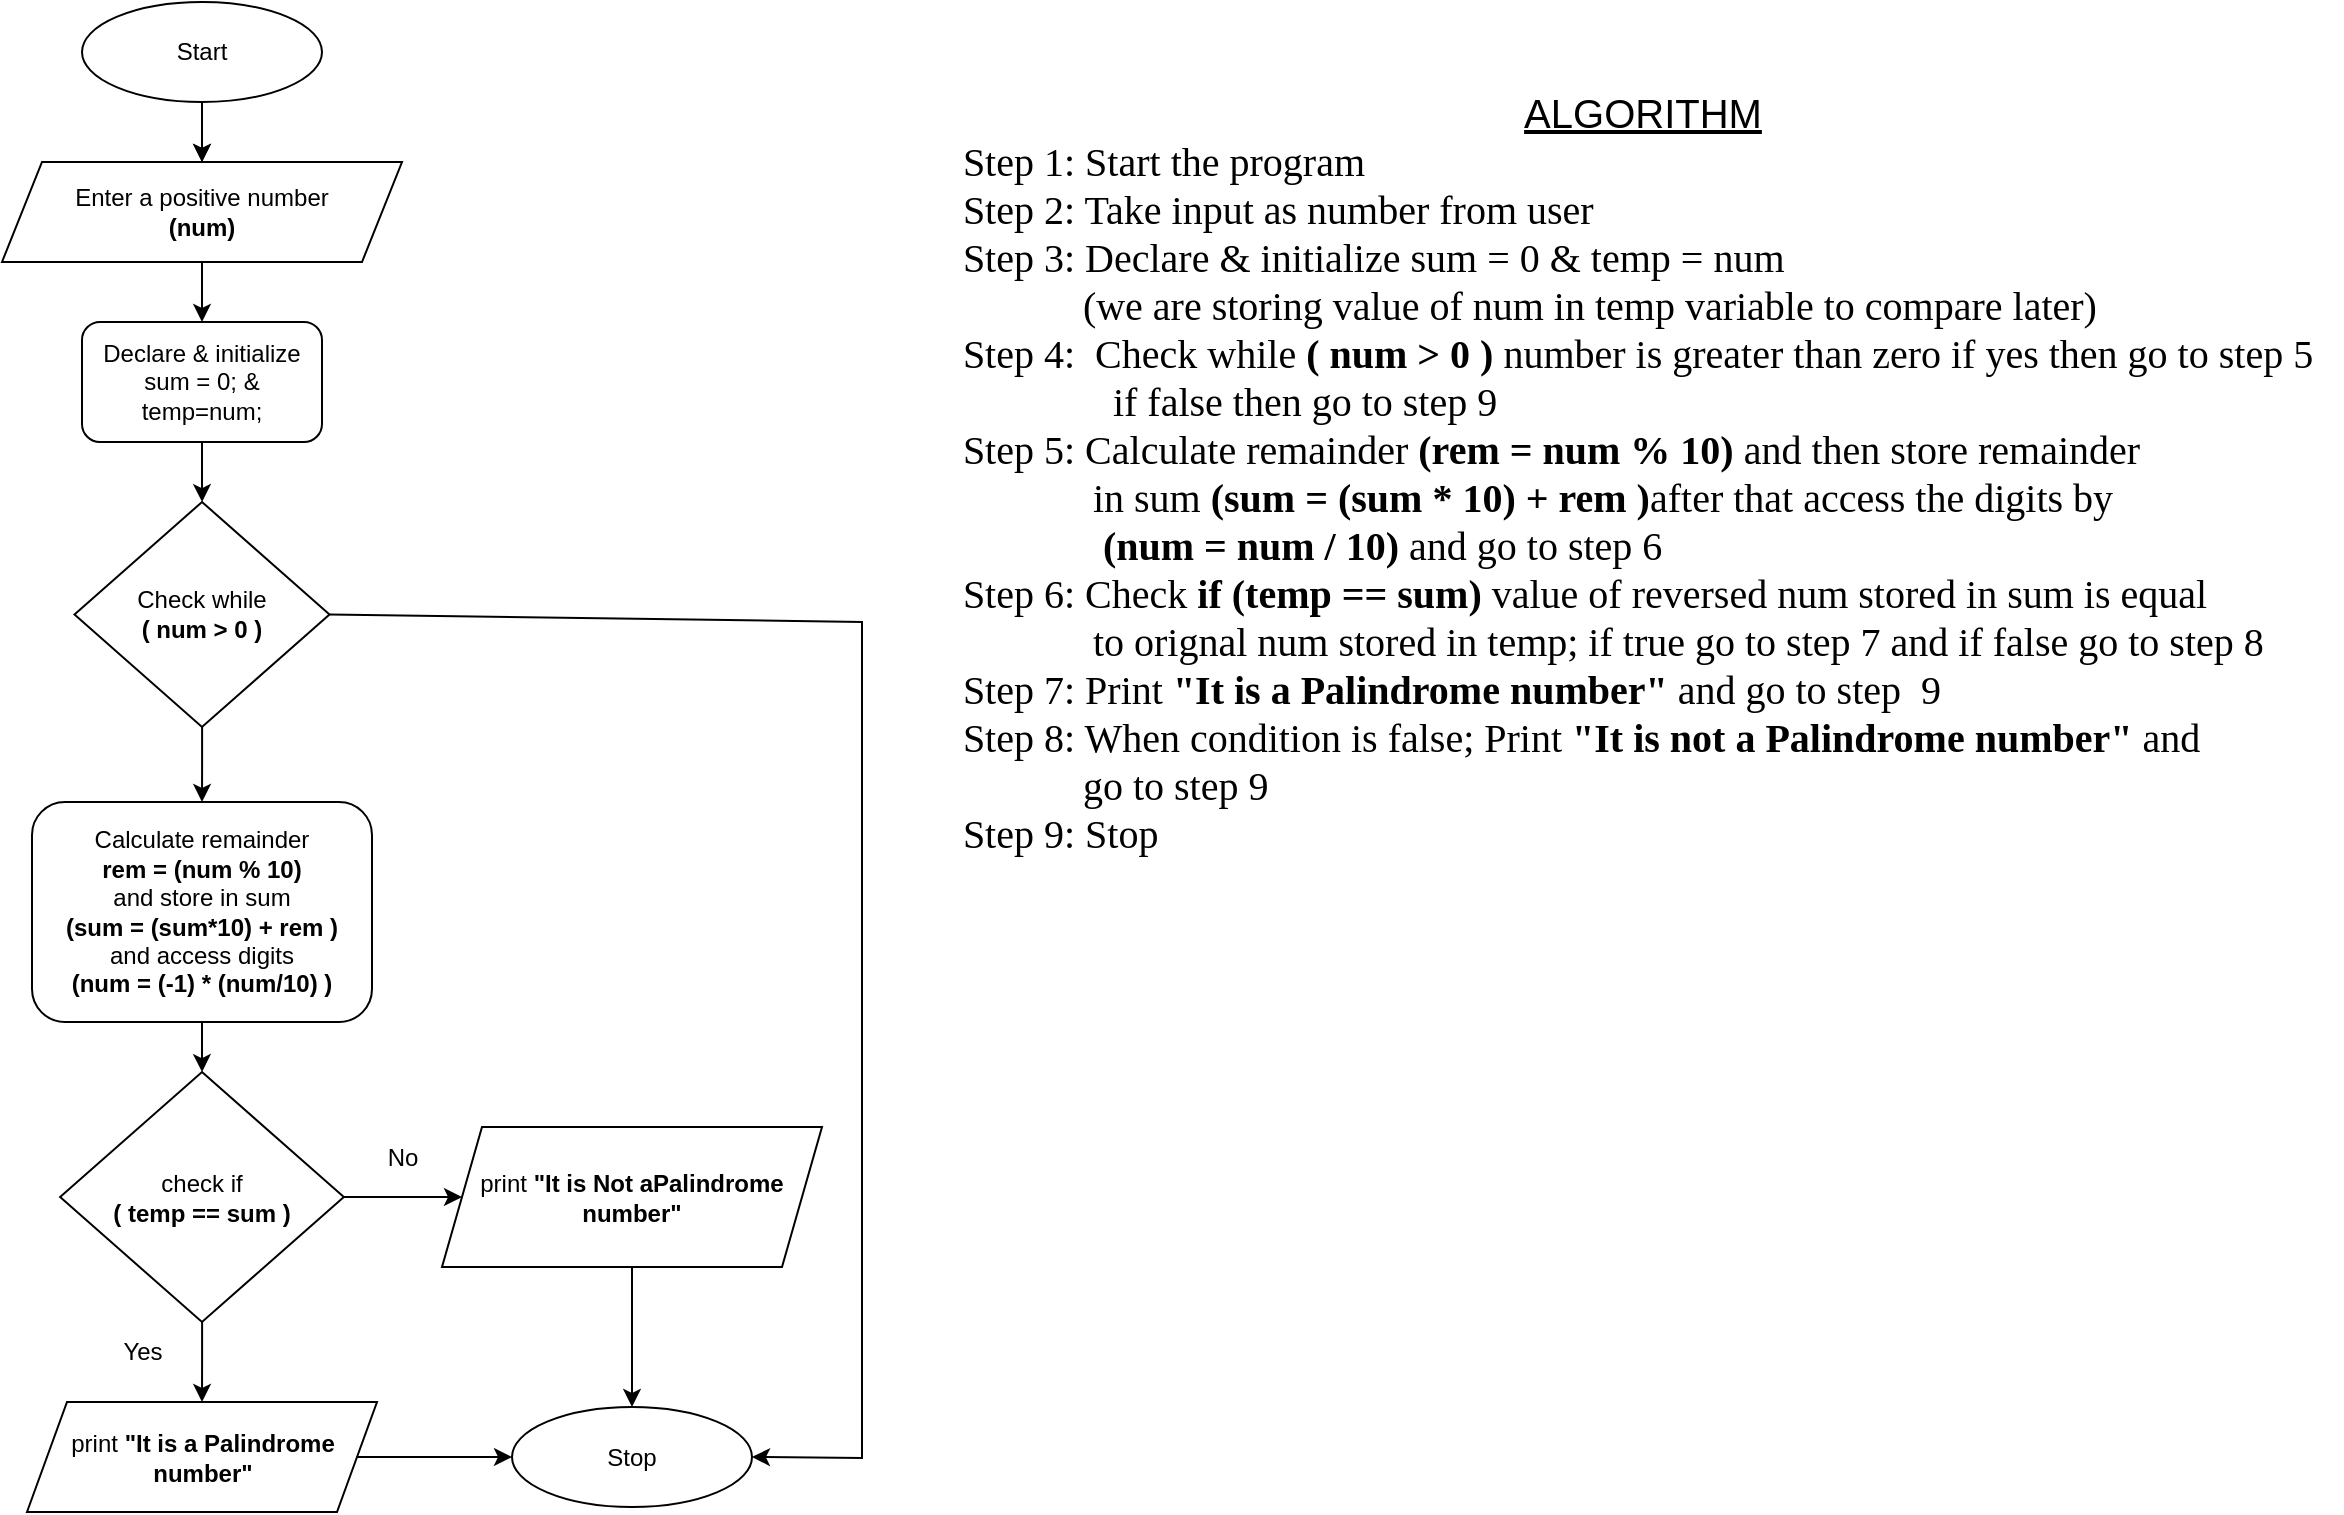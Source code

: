 <mxfile version="20.3.0" type="device"><diagram id="C5RBs43oDa-KdzZeNtuy" name="Page-1"><mxGraphModel dx="1038" dy="649" grid="1" gridSize="10" guides="1" tooltips="1" connect="1" arrows="1" fold="1" page="1" pageScale="1" pageWidth="827" pageHeight="1169" math="0" shadow="0"><root><mxCell id="WIyWlLk6GJQsqaUBKTNV-0"/><mxCell id="WIyWlLk6GJQsqaUBKTNV-1" parent="WIyWlLk6GJQsqaUBKTNV-0"/><mxCell id="WIyWlLk6GJQsqaUBKTNV-2" value="" style="rounded=0;html=1;jettySize=auto;orthogonalLoop=1;fontSize=11;endArrow=block;endFill=0;endSize=8;strokeWidth=1;shadow=0;labelBackgroundColor=none;edgeStyle=orthogonalEdgeStyle;" parent="WIyWlLk6GJQsqaUBKTNV-1" edge="1"><mxGeometry relative="1" as="geometry"><mxPoint x="130" y="70" as="sourcePoint"/><mxPoint x="130" y="110" as="targetPoint"/></mxGeometry></mxCell><mxCell id="svUJ43ATGJsY_IM7T3oH-1" style="edgeStyle=orthogonalEdgeStyle;rounded=0;orthogonalLoop=1;jettySize=auto;html=1;" parent="WIyWlLk6GJQsqaUBKTNV-1" source="lYnoROZ3ggJXZiapQa3B-0" edge="1"><mxGeometry relative="1" as="geometry"><mxPoint x="130" y="140" as="targetPoint"/></mxGeometry></mxCell><mxCell id="zpiuxmPWhVhFWl6hXvAm-3" value="" style="edgeStyle=orthogonalEdgeStyle;rounded=0;orthogonalLoop=1;jettySize=auto;html=1;" parent="WIyWlLk6GJQsqaUBKTNV-1" source="lYnoROZ3ggJXZiapQa3B-0" edge="1"><mxGeometry relative="1" as="geometry"><mxPoint x="130" y="220" as="targetPoint"/></mxGeometry></mxCell><mxCell id="lYnoROZ3ggJXZiapQa3B-0" value="Enter a positive number &lt;br&gt;&lt;b&gt;(num)&lt;/b&gt;" style="shape=parallelogram;perimeter=parallelogramPerimeter;whiteSpace=wrap;html=1;fixedSize=1;" parent="WIyWlLk6GJQsqaUBKTNV-1" vertex="1"><mxGeometry x="30" y="140" width="200" height="50" as="geometry"/></mxCell><mxCell id="svUJ43ATGJsY_IM7T3oH-0" value="" style="edgeStyle=orthogonalEdgeStyle;rounded=0;orthogonalLoop=1;jettySize=auto;html=1;" parent="WIyWlLk6GJQsqaUBKTNV-1" source="lYnoROZ3ggJXZiapQa3B-2" edge="1"><mxGeometry relative="1" as="geometry"><mxPoint x="130" y="140" as="targetPoint"/></mxGeometry></mxCell><mxCell id="lYnoROZ3ggJXZiapQa3B-2" value="Start" style="ellipse;whiteSpace=wrap;html=1;" parent="WIyWlLk6GJQsqaUBKTNV-1" vertex="1"><mxGeometry x="70" y="60" width="120" height="50" as="geometry"/></mxCell><mxCell id="iXhg-Dmxnr5Got1JAh_S-0" value="&lt;font style=&quot;font-size: 20px;&quot;&gt;&lt;u&gt;ALGORITHM&lt;/u&gt;&lt;br&gt;&lt;div style=&quot;text-align: left;&quot;&gt;&lt;span style=&quot;background-color: initial;&quot;&gt;&lt;font style=&quot;font-size: 20px;&quot; face=&quot;Times New Roman&quot;&gt;Step 1: Start the program&lt;/font&gt;&lt;/span&gt;&lt;/div&gt;&lt;div style=&quot;text-align: left;&quot;&gt;&lt;span style=&quot;background-color: initial;&quot;&gt;&lt;font style=&quot;font-size: 20px;&quot; face=&quot;Times New Roman&quot;&gt;Step 2: Take input as number from user&amp;nbsp;&lt;/font&gt;&lt;/span&gt;&lt;/div&gt;&lt;div style=&quot;text-align: left;&quot;&gt;&lt;span style=&quot;background-color: initial;&quot;&gt;&lt;font style=&quot;font-size: 20px;&quot; face=&quot;Times New Roman&quot;&gt;Step 3: Declare &amp;amp; initialize sum = 0 &amp;amp; temp = num&amp;nbsp;&lt;/font&gt;&lt;/span&gt;&lt;/div&gt;&lt;div style=&quot;text-align: left;&quot;&gt;&lt;span style=&quot;background-color: initial;&quot;&gt;&lt;font style=&quot;font-size: 20px;&quot; face=&quot;Times New Roman&quot;&gt;&amp;nbsp; &amp;nbsp; &amp;nbsp; &amp;nbsp; &amp;nbsp; &amp;nbsp; (we are storing value of num in temp variable to compare later)&lt;/font&gt;&lt;/span&gt;&lt;/div&gt;&lt;div style=&quot;text-align: left;&quot;&gt;&lt;span style=&quot;background-color: initial;&quot;&gt;&lt;font style=&quot;font-size: 20px;&quot; face=&quot;Times New Roman&quot;&gt;Step 4:&amp;nbsp; Check while &lt;b&gt;( num &amp;gt; 0 ) &lt;/b&gt;number is greater than zero&amp;nbsp;if yes then go to step 5&amp;nbsp;&lt;/font&gt;&lt;/span&gt;&lt;/div&gt;&lt;div style=&quot;text-align: left;&quot;&gt;&lt;span style=&quot;background-color: initial;&quot;&gt;&lt;font style=&quot;font-size: 20px;&quot; face=&quot;Times New Roman&quot;&gt;&amp;nbsp; &amp;nbsp; &amp;nbsp; &amp;nbsp; &amp;nbsp; &amp;nbsp; &amp;nbsp; &amp;nbsp;if false then go to step 9&lt;/font&gt;&lt;/span&gt;&lt;/div&gt;&lt;div style=&quot;text-align: left;&quot;&gt;&lt;span style=&quot;font-family: &amp;quot;Times New Roman&amp;quot;; background-color: initial;&quot;&gt;Step 5: Calculate remainder&lt;b&gt; (rem = num % 10)&lt;/b&gt; and then store remainder&amp;nbsp;&lt;/span&gt;&lt;/div&gt;&lt;div style=&quot;text-align: left;&quot;&gt;&lt;span style=&quot;font-family: &amp;quot;Times New Roman&amp;quot;; background-color: initial;&quot;&gt;&amp;nbsp; &amp;nbsp; &amp;nbsp; &amp;nbsp; &amp;nbsp; &amp;nbsp; &amp;nbsp;in sum &lt;b&gt;(sum = (sum * 10) + rem )&lt;/b&gt;after that access&amp;nbsp;&lt;/span&gt;&lt;span style=&quot;background-color: initial; font-family: &amp;quot;Times New Roman&amp;quot;;&quot;&gt;the digits by&amp;nbsp;&lt;/span&gt;&lt;/div&gt;&lt;div style=&quot;text-align: left;&quot;&gt;&lt;span style=&quot;background-color: initial; font-family: &amp;quot;Times New Roman&amp;quot;;&quot;&gt;&amp;nbsp; &amp;nbsp; &amp;nbsp; &amp;nbsp; &amp;nbsp; &amp;nbsp; &amp;nbsp; &lt;b&gt;(num = num / 10)&lt;/b&gt; and go to step 6&lt;/span&gt;&lt;/div&gt;&lt;div style=&quot;text-align: left;&quot;&gt;&lt;div&gt;&lt;span style=&quot;background-color: initial;&quot;&gt;&lt;font face=&quot;Times New Roman&quot;&gt;Step 6: Check&amp;nbsp;&lt;b&gt;if (temp == sum)&amp;nbsp;&lt;/b&gt;value of reversed num stored in sum is equal&lt;/font&gt;&lt;/span&gt;&lt;/div&gt;&lt;div&gt;&lt;span style=&quot;background-color: initial;&quot;&gt;&lt;font face=&quot;Times New Roman&quot;&gt;&amp;nbsp; &amp;nbsp; &amp;nbsp; &amp;nbsp; &amp;nbsp; &amp;nbsp; &amp;nbsp;to orignal num stored in temp; if true go to step 7&amp;nbsp;&lt;/font&gt;&lt;/span&gt;&lt;span style=&quot;font-family: &amp;quot;Times New Roman&amp;quot;; background-color: initial;&quot;&gt;and if false go to step 8&lt;/span&gt;&lt;/div&gt;&lt;/div&gt;&lt;div style=&quot;text-align: left;&quot;&gt;&lt;span style=&quot;font-family: &amp;quot;Times New Roman&amp;quot;; background-color: initial;&quot;&gt;Step 7: Print &lt;b&gt;&quot;It is a Palindrome number&quot;&lt;/b&gt; and go to step&amp;nbsp; 9&lt;/span&gt;&lt;/div&gt;&lt;div style=&quot;text-align: left;&quot;&gt;&lt;span style=&quot;font-family: &amp;quot;Times New Roman&amp;quot;;&quot;&gt;Step 8: When condition is false; Print&amp;nbsp;&lt;/span&gt;&lt;b style=&quot;font-family: &amp;quot;Times New Roman&amp;quot;;&quot;&gt;&quot;It is not a Palindrome number&quot;&lt;/b&gt;&lt;span style=&quot;font-family: &amp;quot;Times New Roman&amp;quot;;&quot;&gt;&amp;nbsp;and&amp;nbsp;&lt;/span&gt;&lt;/div&gt;&lt;div style=&quot;text-align: left;&quot;&gt;&lt;span style=&quot;font-family: &amp;quot;Times New Roman&amp;quot;;&quot;&gt;&amp;nbsp; &amp;nbsp; &amp;nbsp; &amp;nbsp; &amp;nbsp; &amp;nbsp; go to step 9&amp;nbsp;&lt;/span&gt;&lt;font style=&quot;font-size: 20px;&quot; face=&quot;Times New Roman&quot;&gt;&lt;br&gt;&lt;/font&gt;&lt;/div&gt;&lt;div style=&quot;text-align: left;&quot;&gt;&lt;font face=&quot;Times New Roman&quot;&gt;Step 9: Stop&lt;/font&gt;&lt;/div&gt;&lt;/font&gt;" style="text;html=1;resizable=0;autosize=1;align=center;verticalAlign=middle;points=[];fillColor=none;strokeColor=none;rounded=0;" parent="WIyWlLk6GJQsqaUBKTNV-1" vertex="1"><mxGeometry x="500" y="90" width="700" height="410" as="geometry"/></mxCell><mxCell id="UlbeSJTGJ3l-3Z-Dk4IU-10" value="Stop" style="ellipse;whiteSpace=wrap;html=1;" parent="WIyWlLk6GJQsqaUBKTNV-1" vertex="1"><mxGeometry x="285" y="762.5" width="120" height="50" as="geometry"/></mxCell><mxCell id="5qOaIKaN-e-1oTjeFCpJ-3" value="" style="edgeStyle=orthogonalEdgeStyle;rounded=0;orthogonalLoop=1;jettySize=auto;html=1;" edge="1" parent="WIyWlLk6GJQsqaUBKTNV-1" source="TC1N3j2vx5mhaeoMAu-Z-3" target="Fh8SnhwaVRI0DA4Df8RF-9"><mxGeometry relative="1" as="geometry"/></mxCell><mxCell id="TC1N3j2vx5mhaeoMAu-Z-3" value="Check while&lt;br&gt;&lt;b&gt;( num &amp;gt; 0 )&lt;/b&gt;" style="rhombus;whiteSpace=wrap;html=1;" parent="WIyWlLk6GJQsqaUBKTNV-1" vertex="1"><mxGeometry x="66.25" y="310" width="127.5" height="112.5" as="geometry"/></mxCell><mxCell id="5qOaIKaN-e-1oTjeFCpJ-5" value="" style="edgeStyle=orthogonalEdgeStyle;rounded=0;orthogonalLoop=1;jettySize=auto;html=1;" edge="1" parent="WIyWlLk6GJQsqaUBKTNV-1" source="zpiuxmPWhVhFWl6hXvAm-7" target="Fh8SnhwaVRI0DA4Df8RF-4"><mxGeometry relative="1" as="geometry"/></mxCell><mxCell id="5qOaIKaN-e-1oTjeFCpJ-7" value="" style="edgeStyle=orthogonalEdgeStyle;rounded=0;orthogonalLoop=1;jettySize=auto;html=1;" edge="1" parent="WIyWlLk6GJQsqaUBKTNV-1" source="zpiuxmPWhVhFWl6hXvAm-7" target="5qOaIKaN-e-1oTjeFCpJ-6"><mxGeometry relative="1" as="geometry"/></mxCell><mxCell id="zpiuxmPWhVhFWl6hXvAm-7" value="check if&lt;br&gt;&lt;b&gt;( temp == sum )&lt;/b&gt;" style="rhombus;whiteSpace=wrap;html=1;" parent="WIyWlLk6GJQsqaUBKTNV-1" vertex="1"><mxGeometry x="59.06" y="595" width="141.87" height="125" as="geometry"/></mxCell><mxCell id="zpiuxmPWhVhFWl6hXvAm-17" value="Yes" style="text;html=1;resizable=0;autosize=1;align=center;verticalAlign=middle;points=[];fillColor=none;strokeColor=none;rounded=0;" parent="WIyWlLk6GJQsqaUBKTNV-1" vertex="1"><mxGeometry x="80" y="720" width="40" height="30" as="geometry"/></mxCell><mxCell id="Fh8SnhwaVRI0DA4Df8RF-8" value="" style="edgeStyle=orthogonalEdgeStyle;rounded=0;orthogonalLoop=1;jettySize=auto;html=1;" parent="WIyWlLk6GJQsqaUBKTNV-1" source="Fh8SnhwaVRI0DA4Df8RF-4" target="UlbeSJTGJ3l-3Z-Dk4IU-10" edge="1"><mxGeometry relative="1" as="geometry"/></mxCell><mxCell id="Fh8SnhwaVRI0DA4Df8RF-4" value="print &lt;b&gt;&quot;It is a Palindrome&lt;br&gt;number&quot;&lt;/b&gt;" style="shape=parallelogram;perimeter=parallelogramPerimeter;whiteSpace=wrap;html=1;fixedSize=1;" parent="WIyWlLk6GJQsqaUBKTNV-1" vertex="1"><mxGeometry x="42.5" y="760" width="175" height="55" as="geometry"/></mxCell><mxCell id="5qOaIKaN-e-1oTjeFCpJ-4" value="" style="edgeStyle=orthogonalEdgeStyle;rounded=0;orthogonalLoop=1;jettySize=auto;html=1;" edge="1" parent="WIyWlLk6GJQsqaUBKTNV-1" source="Fh8SnhwaVRI0DA4Df8RF-9" target="zpiuxmPWhVhFWl6hXvAm-7"><mxGeometry relative="1" as="geometry"/></mxCell><mxCell id="Fh8SnhwaVRI0DA4Df8RF-9" value="Calculate remainder&lt;br&gt;&lt;b&gt;rem = (num % 10)&lt;br&gt;&lt;/b&gt;and store in sum&lt;br&gt;&lt;b&gt;(sum = (sum*10) + rem )&lt;/b&gt;&lt;br&gt;and access digits&lt;br&gt;&lt;b&gt;(num = (-1) * (num/10) )&lt;/b&gt;" style="rounded=1;whiteSpace=wrap;html=1;" parent="WIyWlLk6GJQsqaUBKTNV-1" vertex="1"><mxGeometry x="45" y="460" width="170" height="110" as="geometry"/></mxCell><mxCell id="5qOaIKaN-e-1oTjeFCpJ-2" value="" style="edgeStyle=orthogonalEdgeStyle;rounded=0;orthogonalLoop=1;jettySize=auto;html=1;" edge="1" parent="WIyWlLk6GJQsqaUBKTNV-1" source="5qOaIKaN-e-1oTjeFCpJ-1" target="TC1N3j2vx5mhaeoMAu-Z-3"><mxGeometry relative="1" as="geometry"/></mxCell><mxCell id="5qOaIKaN-e-1oTjeFCpJ-1" value="Declare &amp;amp; initialize&lt;br&gt;sum = 0; &amp;amp; temp=num;" style="rounded=1;whiteSpace=wrap;html=1;" vertex="1" parent="WIyWlLk6GJQsqaUBKTNV-1"><mxGeometry x="70" y="220" width="120" height="60" as="geometry"/></mxCell><mxCell id="5qOaIKaN-e-1oTjeFCpJ-8" value="" style="edgeStyle=orthogonalEdgeStyle;rounded=0;orthogonalLoop=1;jettySize=auto;html=1;" edge="1" parent="WIyWlLk6GJQsqaUBKTNV-1" source="5qOaIKaN-e-1oTjeFCpJ-6" target="UlbeSJTGJ3l-3Z-Dk4IU-10"><mxGeometry relative="1" as="geometry"/></mxCell><mxCell id="5qOaIKaN-e-1oTjeFCpJ-6" value="print &lt;b&gt;&quot;It is Not aPalindrome&lt;br&gt;number&quot;&lt;/b&gt;" style="shape=parallelogram;perimeter=parallelogramPerimeter;whiteSpace=wrap;html=1;fixedSize=1;" vertex="1" parent="WIyWlLk6GJQsqaUBKTNV-1"><mxGeometry x="250" y="622.5" width="190" height="70" as="geometry"/></mxCell><mxCell id="5qOaIKaN-e-1oTjeFCpJ-9" value="No" style="text;html=1;resizable=0;autosize=1;align=center;verticalAlign=middle;points=[];fillColor=none;strokeColor=none;rounded=0;" vertex="1" parent="WIyWlLk6GJQsqaUBKTNV-1"><mxGeometry x="210" y="622.5" width="40" height="30" as="geometry"/></mxCell><mxCell id="5qOaIKaN-e-1oTjeFCpJ-10" value="" style="endArrow=classic;html=1;rounded=0;exitX=1;exitY=0.5;exitDx=0;exitDy=0;entryX=1;entryY=0.5;entryDx=0;entryDy=0;" edge="1" parent="WIyWlLk6GJQsqaUBKTNV-1" source="TC1N3j2vx5mhaeoMAu-Z-3" target="UlbeSJTGJ3l-3Z-Dk4IU-10"><mxGeometry width="50" height="50" relative="1" as="geometry"><mxPoint x="400" y="480" as="sourcePoint"/><mxPoint x="510" y="700" as="targetPoint"/><Array as="points"><mxPoint x="460" y="370"/><mxPoint x="460" y="788"/></Array></mxGeometry></mxCell></root></mxGraphModel></diagram></mxfile>